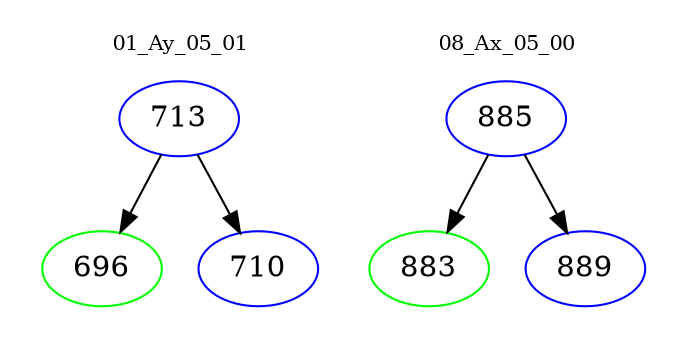 digraph{
subgraph cluster_0 {
color = white
label = "01_Ay_05_01";
fontsize=10;
T0_713 [label="713", color="blue"]
T0_713 -> T0_696 [color="black"]
T0_696 [label="696", color="green"]
T0_713 -> T0_710 [color="black"]
T0_710 [label="710", color="blue"]
}
subgraph cluster_1 {
color = white
label = "08_Ax_05_00";
fontsize=10;
T1_885 [label="885", color="blue"]
T1_885 -> T1_883 [color="black"]
T1_883 [label="883", color="green"]
T1_885 -> T1_889 [color="black"]
T1_889 [label="889", color="blue"]
}
}
